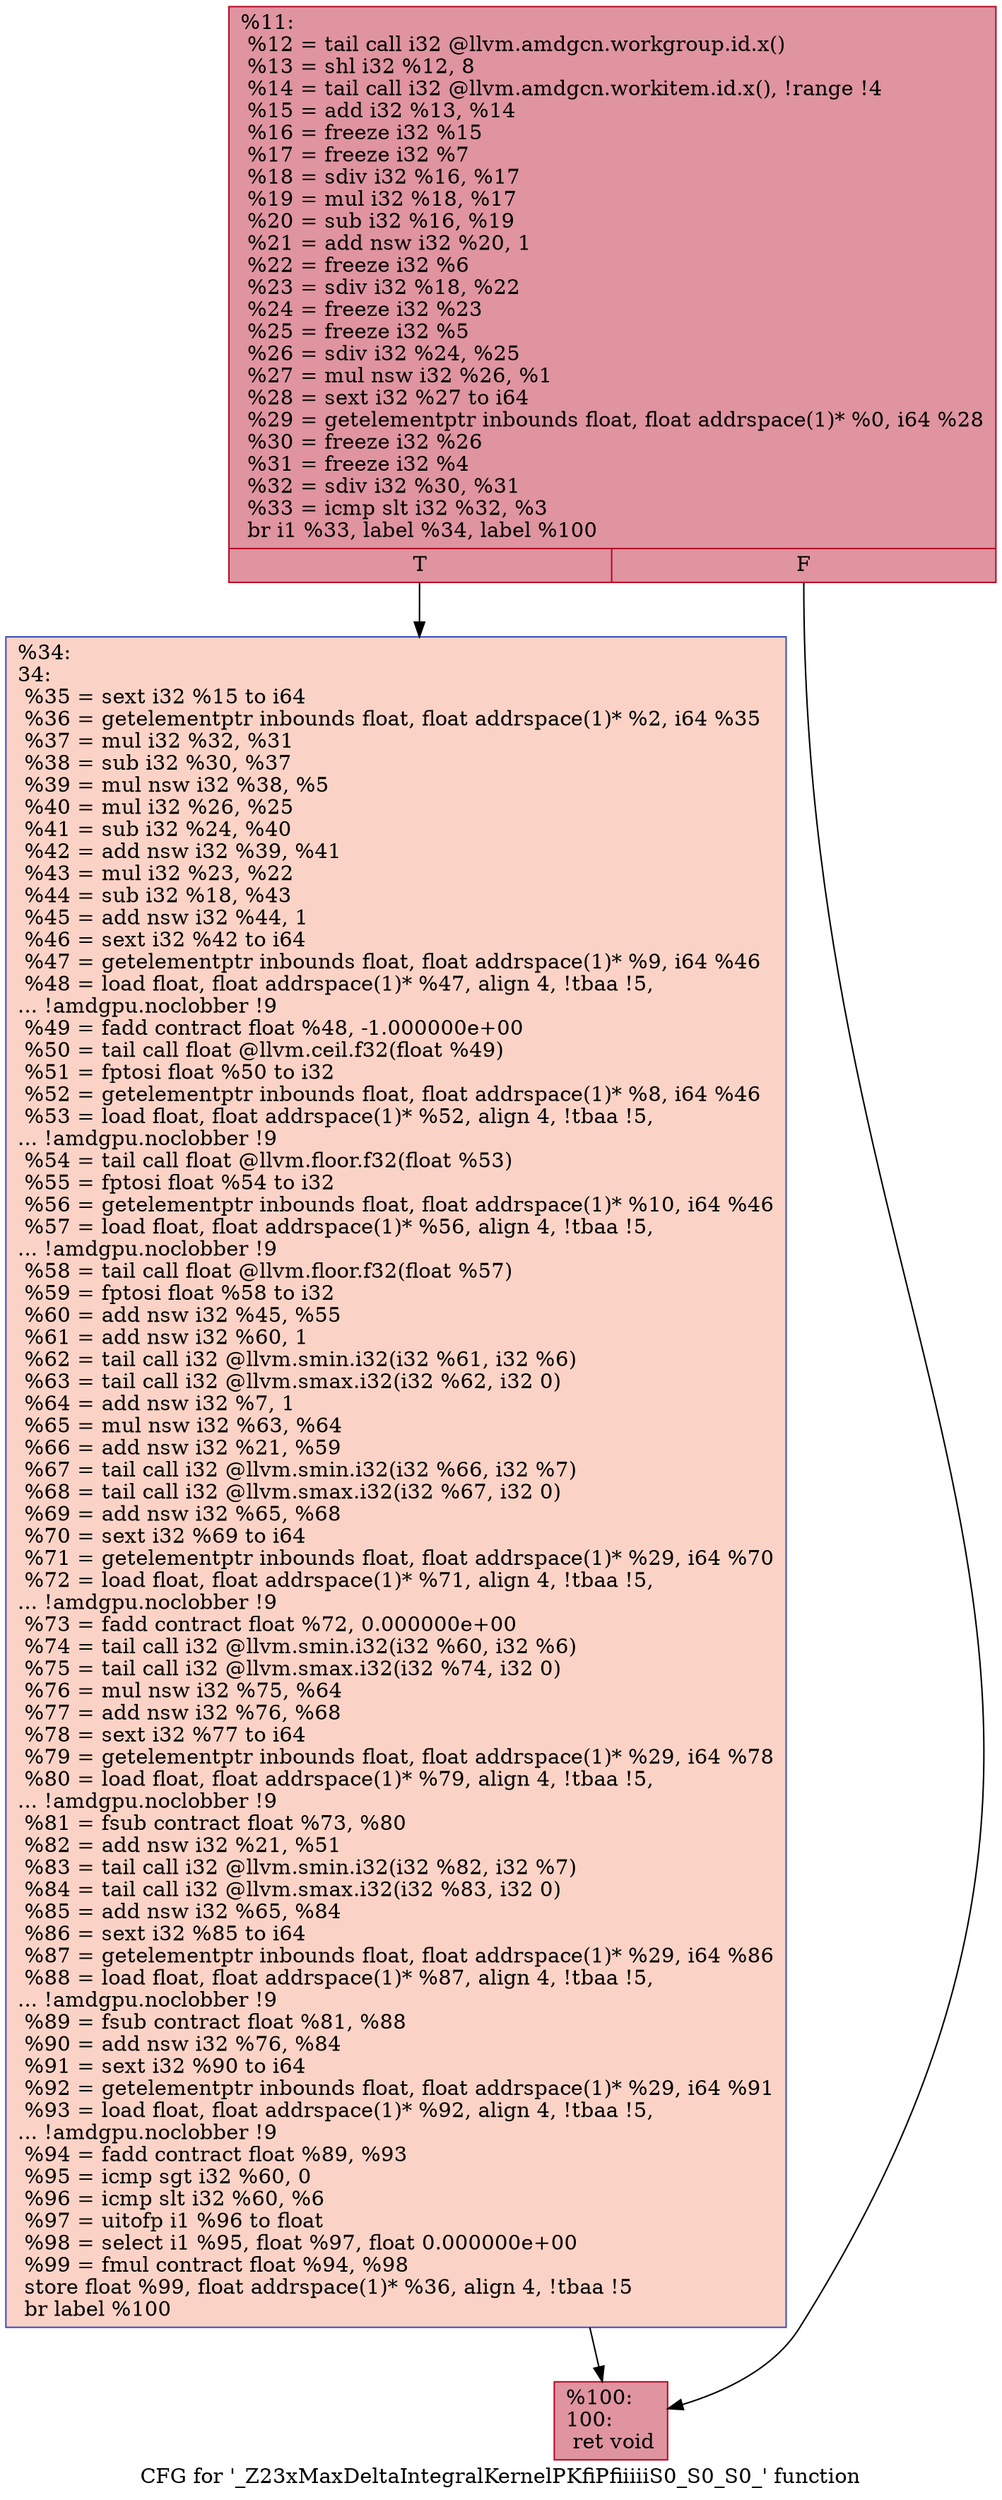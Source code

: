 digraph "CFG for '_Z23xMaxDeltaIntegralKernelPKfiPfiiiiiS0_S0_S0_' function" {
	label="CFG for '_Z23xMaxDeltaIntegralKernelPKfiPfiiiiiS0_S0_S0_' function";

	Node0x5acd410 [shape=record,color="#b70d28ff", style=filled, fillcolor="#b70d2870",label="{%11:\l  %12 = tail call i32 @llvm.amdgcn.workgroup.id.x()\l  %13 = shl i32 %12, 8\l  %14 = tail call i32 @llvm.amdgcn.workitem.id.x(), !range !4\l  %15 = add i32 %13, %14\l  %16 = freeze i32 %15\l  %17 = freeze i32 %7\l  %18 = sdiv i32 %16, %17\l  %19 = mul i32 %18, %17\l  %20 = sub i32 %16, %19\l  %21 = add nsw i32 %20, 1\l  %22 = freeze i32 %6\l  %23 = sdiv i32 %18, %22\l  %24 = freeze i32 %23\l  %25 = freeze i32 %5\l  %26 = sdiv i32 %24, %25\l  %27 = mul nsw i32 %26, %1\l  %28 = sext i32 %27 to i64\l  %29 = getelementptr inbounds float, float addrspace(1)* %0, i64 %28\l  %30 = freeze i32 %26\l  %31 = freeze i32 %4\l  %32 = sdiv i32 %30, %31\l  %33 = icmp slt i32 %32, %3\l  br i1 %33, label %34, label %100\l|{<s0>T|<s1>F}}"];
	Node0x5acd410:s0 -> Node0x5acf7e0;
	Node0x5acd410:s1 -> Node0x5ad0270;
	Node0x5acf7e0 [shape=record,color="#3d50c3ff", style=filled, fillcolor="#f59c7d70",label="{%34:\l34:                                               \l  %35 = sext i32 %15 to i64\l  %36 = getelementptr inbounds float, float addrspace(1)* %2, i64 %35\l  %37 = mul i32 %32, %31\l  %38 = sub i32 %30, %37\l  %39 = mul nsw i32 %38, %5\l  %40 = mul i32 %26, %25\l  %41 = sub i32 %24, %40\l  %42 = add nsw i32 %39, %41\l  %43 = mul i32 %23, %22\l  %44 = sub i32 %18, %43\l  %45 = add nsw i32 %44, 1\l  %46 = sext i32 %42 to i64\l  %47 = getelementptr inbounds float, float addrspace(1)* %9, i64 %46\l  %48 = load float, float addrspace(1)* %47, align 4, !tbaa !5,\l... !amdgpu.noclobber !9\l  %49 = fadd contract float %48, -1.000000e+00\l  %50 = tail call float @llvm.ceil.f32(float %49)\l  %51 = fptosi float %50 to i32\l  %52 = getelementptr inbounds float, float addrspace(1)* %8, i64 %46\l  %53 = load float, float addrspace(1)* %52, align 4, !tbaa !5,\l... !amdgpu.noclobber !9\l  %54 = tail call float @llvm.floor.f32(float %53)\l  %55 = fptosi float %54 to i32\l  %56 = getelementptr inbounds float, float addrspace(1)* %10, i64 %46\l  %57 = load float, float addrspace(1)* %56, align 4, !tbaa !5,\l... !amdgpu.noclobber !9\l  %58 = tail call float @llvm.floor.f32(float %57)\l  %59 = fptosi float %58 to i32\l  %60 = add nsw i32 %45, %55\l  %61 = add nsw i32 %60, 1\l  %62 = tail call i32 @llvm.smin.i32(i32 %61, i32 %6)\l  %63 = tail call i32 @llvm.smax.i32(i32 %62, i32 0)\l  %64 = add nsw i32 %7, 1\l  %65 = mul nsw i32 %63, %64\l  %66 = add nsw i32 %21, %59\l  %67 = tail call i32 @llvm.smin.i32(i32 %66, i32 %7)\l  %68 = tail call i32 @llvm.smax.i32(i32 %67, i32 0)\l  %69 = add nsw i32 %65, %68\l  %70 = sext i32 %69 to i64\l  %71 = getelementptr inbounds float, float addrspace(1)* %29, i64 %70\l  %72 = load float, float addrspace(1)* %71, align 4, !tbaa !5,\l... !amdgpu.noclobber !9\l  %73 = fadd contract float %72, 0.000000e+00\l  %74 = tail call i32 @llvm.smin.i32(i32 %60, i32 %6)\l  %75 = tail call i32 @llvm.smax.i32(i32 %74, i32 0)\l  %76 = mul nsw i32 %75, %64\l  %77 = add nsw i32 %76, %68\l  %78 = sext i32 %77 to i64\l  %79 = getelementptr inbounds float, float addrspace(1)* %29, i64 %78\l  %80 = load float, float addrspace(1)* %79, align 4, !tbaa !5,\l... !amdgpu.noclobber !9\l  %81 = fsub contract float %73, %80\l  %82 = add nsw i32 %21, %51\l  %83 = tail call i32 @llvm.smin.i32(i32 %82, i32 %7)\l  %84 = tail call i32 @llvm.smax.i32(i32 %83, i32 0)\l  %85 = add nsw i32 %65, %84\l  %86 = sext i32 %85 to i64\l  %87 = getelementptr inbounds float, float addrspace(1)* %29, i64 %86\l  %88 = load float, float addrspace(1)* %87, align 4, !tbaa !5,\l... !amdgpu.noclobber !9\l  %89 = fsub contract float %81, %88\l  %90 = add nsw i32 %76, %84\l  %91 = sext i32 %90 to i64\l  %92 = getelementptr inbounds float, float addrspace(1)* %29, i64 %91\l  %93 = load float, float addrspace(1)* %92, align 4, !tbaa !5,\l... !amdgpu.noclobber !9\l  %94 = fadd contract float %89, %93\l  %95 = icmp sgt i32 %60, 0\l  %96 = icmp slt i32 %60, %6\l  %97 = uitofp i1 %96 to float\l  %98 = select i1 %95, float %97, float 0.000000e+00\l  %99 = fmul contract float %94, %98\l  store float %99, float addrspace(1)* %36, align 4, !tbaa !5\l  br label %100\l}"];
	Node0x5acf7e0 -> Node0x5ad0270;
	Node0x5ad0270 [shape=record,color="#b70d28ff", style=filled, fillcolor="#b70d2870",label="{%100:\l100:                                              \l  ret void\l}"];
}
